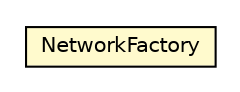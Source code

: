 #!/usr/local/bin/dot
#
# Class diagram 
# Generated by UMLGraph version R5_6 (http://www.umlgraph.org/)
#

digraph G {
	edge [fontname="Helvetica",fontsize=10,labelfontname="Helvetica",labelfontsize=10];
	node [fontname="Helvetica",fontsize=10,shape=plaintext];
	nodesep=0.25;
	ranksep=0.5;
	// eu.itesla_project.iidm.network.NetworkFactory
	c4669 [label=<<table title="eu.itesla_project.iidm.network.NetworkFactory" border="0" cellborder="1" cellspacing="0" cellpadding="2" port="p" bgcolor="lemonChiffon" href="./NetworkFactory.html">
		<tr><td><table border="0" cellspacing="0" cellpadding="1">
<tr><td align="center" balign="center"> NetworkFactory </td></tr>
		</table></td></tr>
		</table>>, URL="./NetworkFactory.html", fontname="Helvetica", fontcolor="black", fontsize=10.0];
}

